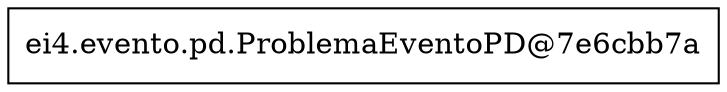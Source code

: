 digraph Solucion {  
 size="100,100"; 
    "ei4.evento.pd.ProblemaEventoPD@7e6cbb7a" [shape=box];
}
